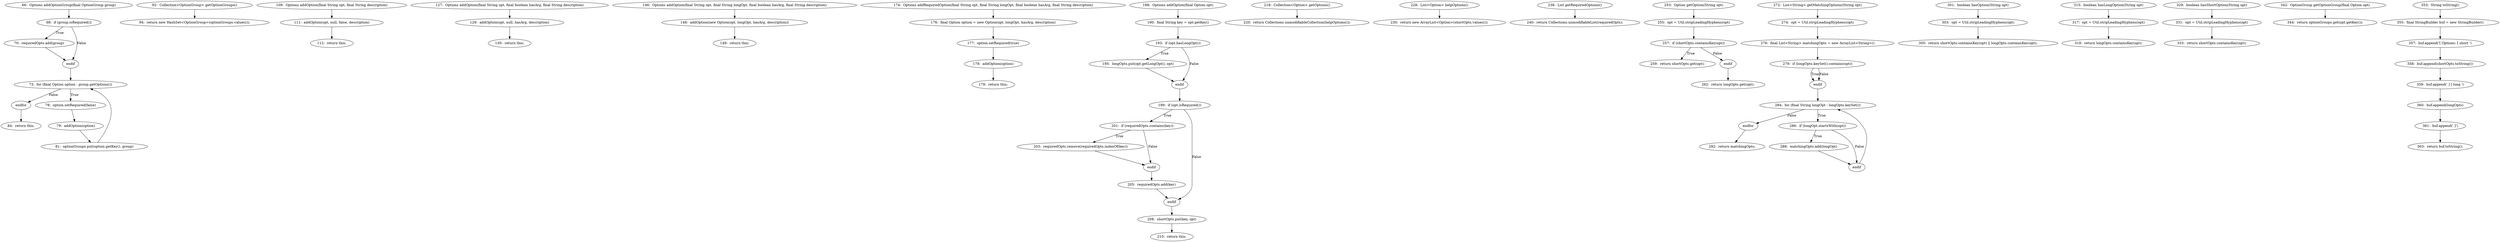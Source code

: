 digraph Options_CFG {
  // graph-vertices
  v1  [label="66:  Options addOptionGroup(final OptionGroup group)"];
  v2  [label="68:  if (group.isRequired())"];
  v3  [label="70:  requiredOpts.add(group)"];
  v4  [label="endif"];
  v5  [label="73:  for (final Option option : group.getOptions())"];
  v6  [label="endfor"];
  v7  [label="78:  option.setRequired(false)"];
  v8  [label="79:  addOption(option)"];
  v9  [label="81:  optionGroups.put(option.getKey(), group)"];
  v10  [label="84:  return this;"];
  v11  [label="92:  Collection<OptionGroup> getOptionGroups()"];
  v12  [label="94:  return new HashSet<OptionGroup>(optionGroups.values());"];
  v13  [label="109:  Options addOption(final String opt, final String description)"];
  v14  [label="111:  addOption(opt, null, false, description)"];
  v15  [label="112:  return this;"];
  v16  [label="127:  Options addOption(final String opt, final boolean hasArg, final String description)"];
  v17  [label="129:  addOption(opt, null, hasArg, description)"];
  v18  [label="130:  return this;"];
  v19  [label="146:  Options addOption(final String opt, final String longOpt, final boolean hasArg, final String description)"];
  v20  [label="148:  addOption(new Option(opt, longOpt, hasArg, description))"];
  v21  [label="149:  return this;"];
  v22  [label="174:  Options addRequiredOption(final String opt, final String longOpt, final boolean hasArg, final String description)"];
  v23  [label="176:  final Option option = new Option(opt, longOpt, hasArg, description)"];
  v24  [label="177:  option.setRequired(true)"];
  v25  [label="178:  addOption(option)"];
  v26  [label="179:  return this;"];
  v27  [label="188:  Options addOption(final Option opt)"];
  v28  [label="190:  final String key = opt.getKey()"];
  v29  [label="193:  if (opt.hasLongOpt())"];
  v30  [label="195:  longOpts.put(opt.getLongOpt(), opt)"];
  v31  [label="endif"];
  v32  [label="199:  if (opt.isRequired())"];
  v33  [label="201:  if (requiredOpts.contains(key))"];
  v34  [label="203:  requiredOpts.remove(requiredOpts.indexOf(key))"];
  v35  [label="endif"];
  v36  [label="205:  requiredOpts.add(key)"];
  v37  [label="endif"];
  v38  [label="208:  shortOpts.put(key, opt)"];
  v39  [label="210:  return this;"];
  v40  [label="218:  Collection<Option> getOptions()"];
  v41  [label="220:  return Collections.unmodifiableCollection(helpOptions());"];
  v42  [label="228:  List<Option> helpOptions()"];
  v43  [label="230:  return new ArrayList<Option>(shortOpts.values());"];
  v44  [label="238:  List getRequiredOptions()"];
  v45  [label="240:  return Collections.unmodifiableList(requiredOpts);"];
  v46  [label="253:  Option getOption(String opt)"];
  v47  [label="255:  opt = Util.stripLeadingHyphens(opt)"];
  v48  [label="257:  if (shortOpts.containsKey(opt))"];
  v49  [label="259:  return shortOpts.get(opt);"];
  v50  [label="endif"];
  v51  [label="262:  return longOpts.get(opt);"];
  v52  [label="272:  List<String> getMatchingOptions(String opt)"];
  v53  [label="274:  opt = Util.stripLeadingHyphens(opt)"];
  v54  [label="276:  final List<String> matchingOpts = new ArrayList<String>()"];
  v55  [label="279:  if (longOpts.keySet().contains(opt))"];
  v56  [label="endif"];
  v57  [label="284:  for (final String longOpt : longOpts.keySet())"];
  v58  [label="endfor"];
  v59  [label="286:  if (longOpt.startsWith(opt))"];
  v60  [label="288:  matchingOpts.add(longOpt)"];
  v61  [label="endif"];
  v62  [label="292:  return matchingOpts;"];
  v63  [label="301:  boolean hasOption(String opt)"];
  v64  [label="303:  opt = Util.stripLeadingHyphens(opt)"];
  v65  [label="305:  return shortOpts.containsKey(opt) || longOpts.containsKey(opt);"];
  v66  [label="315:  boolean hasLongOption(String opt)"];
  v67  [label="317:  opt = Util.stripLeadingHyphens(opt)"];
  v68  [label="319:  return longOpts.containsKey(opt);"];
  v69  [label="329:  boolean hasShortOption(String opt)"];
  v70  [label="331:  opt = Util.stripLeadingHyphens(opt)"];
  v71  [label="333:  return shortOpts.containsKey(opt);"];
  v72  [label="342:  OptionGroup getOptionGroup(final Option opt)"];
  v73  [label="344:  return optionGroups.get(opt.getKey());"];
  v74  [label="353:  String toString()"];
  v75  [label="355:  final StringBuilder buf = new StringBuilder()"];
  v76  [label="357:  buf.append('[ Options: [ short ')"];
  v77  [label="358:  buf.append(shortOpts.toString())"];
  v78  [label="359:  buf.append(' ] [ long ')"];
  v79  [label="360:  buf.append(longOpts)"];
  v80  [label="361:  buf.append(' ]')"];
  v81  [label="363:  return buf.toString();"];
  // graph-edges
  v1 -> v2;
  v2 -> v3  [label="True"];
  v3 -> v4;
  v2 -> v4  [label="False"];
  v4 -> v5;
  v5 -> v6  [label="False"];
  v5 -> v7  [label="True"];
  v7 -> v8;
  v8 -> v9;
  v9 -> v5;
  v6 -> v10;
  v11 -> v12;
  v13 -> v14;
  v14 -> v15;
  v16 -> v17;
  v17 -> v18;
  v19 -> v20;
  v20 -> v21;
  v22 -> v23;
  v23 -> v24;
  v24 -> v25;
  v25 -> v26;
  v27 -> v28;
  v28 -> v29;
  v29 -> v30  [label="True"];
  v30 -> v31;
  v29 -> v31  [label="False"];
  v31 -> v32;
  v32 -> v33  [label="True"];
  v33 -> v34  [label="True"];
  v34 -> v35;
  v33 -> v35  [label="False"];
  v35 -> v36;
  v36 -> v37;
  v32 -> v37  [label="False"];
  v37 -> v38;
  v38 -> v39;
  v40 -> v41;
  v42 -> v43;
  v44 -> v45;
  v46 -> v47;
  v47 -> v48;
  v48 -> v49  [label="True"];
  v48 -> v50  [label="False"];
  v50 -> v51;
  v52 -> v53;
  v53 -> v54;
  v54 -> v55;
  v55 -> v56  [label="True"];
  v55 -> v56  [label="False"];
  v56 -> v57;
  v57 -> v58  [label="False"];
  v57 -> v59  [label="True"];
  v59 -> v60  [label="True"];
  v60 -> v61;
  v59 -> v61  [label="False"];
  v61 -> v57;
  v58 -> v62;
  v63 -> v64;
  v64 -> v65;
  v66 -> v67;
  v67 -> v68;
  v69 -> v70;
  v70 -> v71;
  v72 -> v73;
  v74 -> v75;
  v75 -> v76;
  v76 -> v77;
  v77 -> v78;
  v78 -> v79;
  v79 -> v80;
  v80 -> v81;
  // end-of-graph
}
